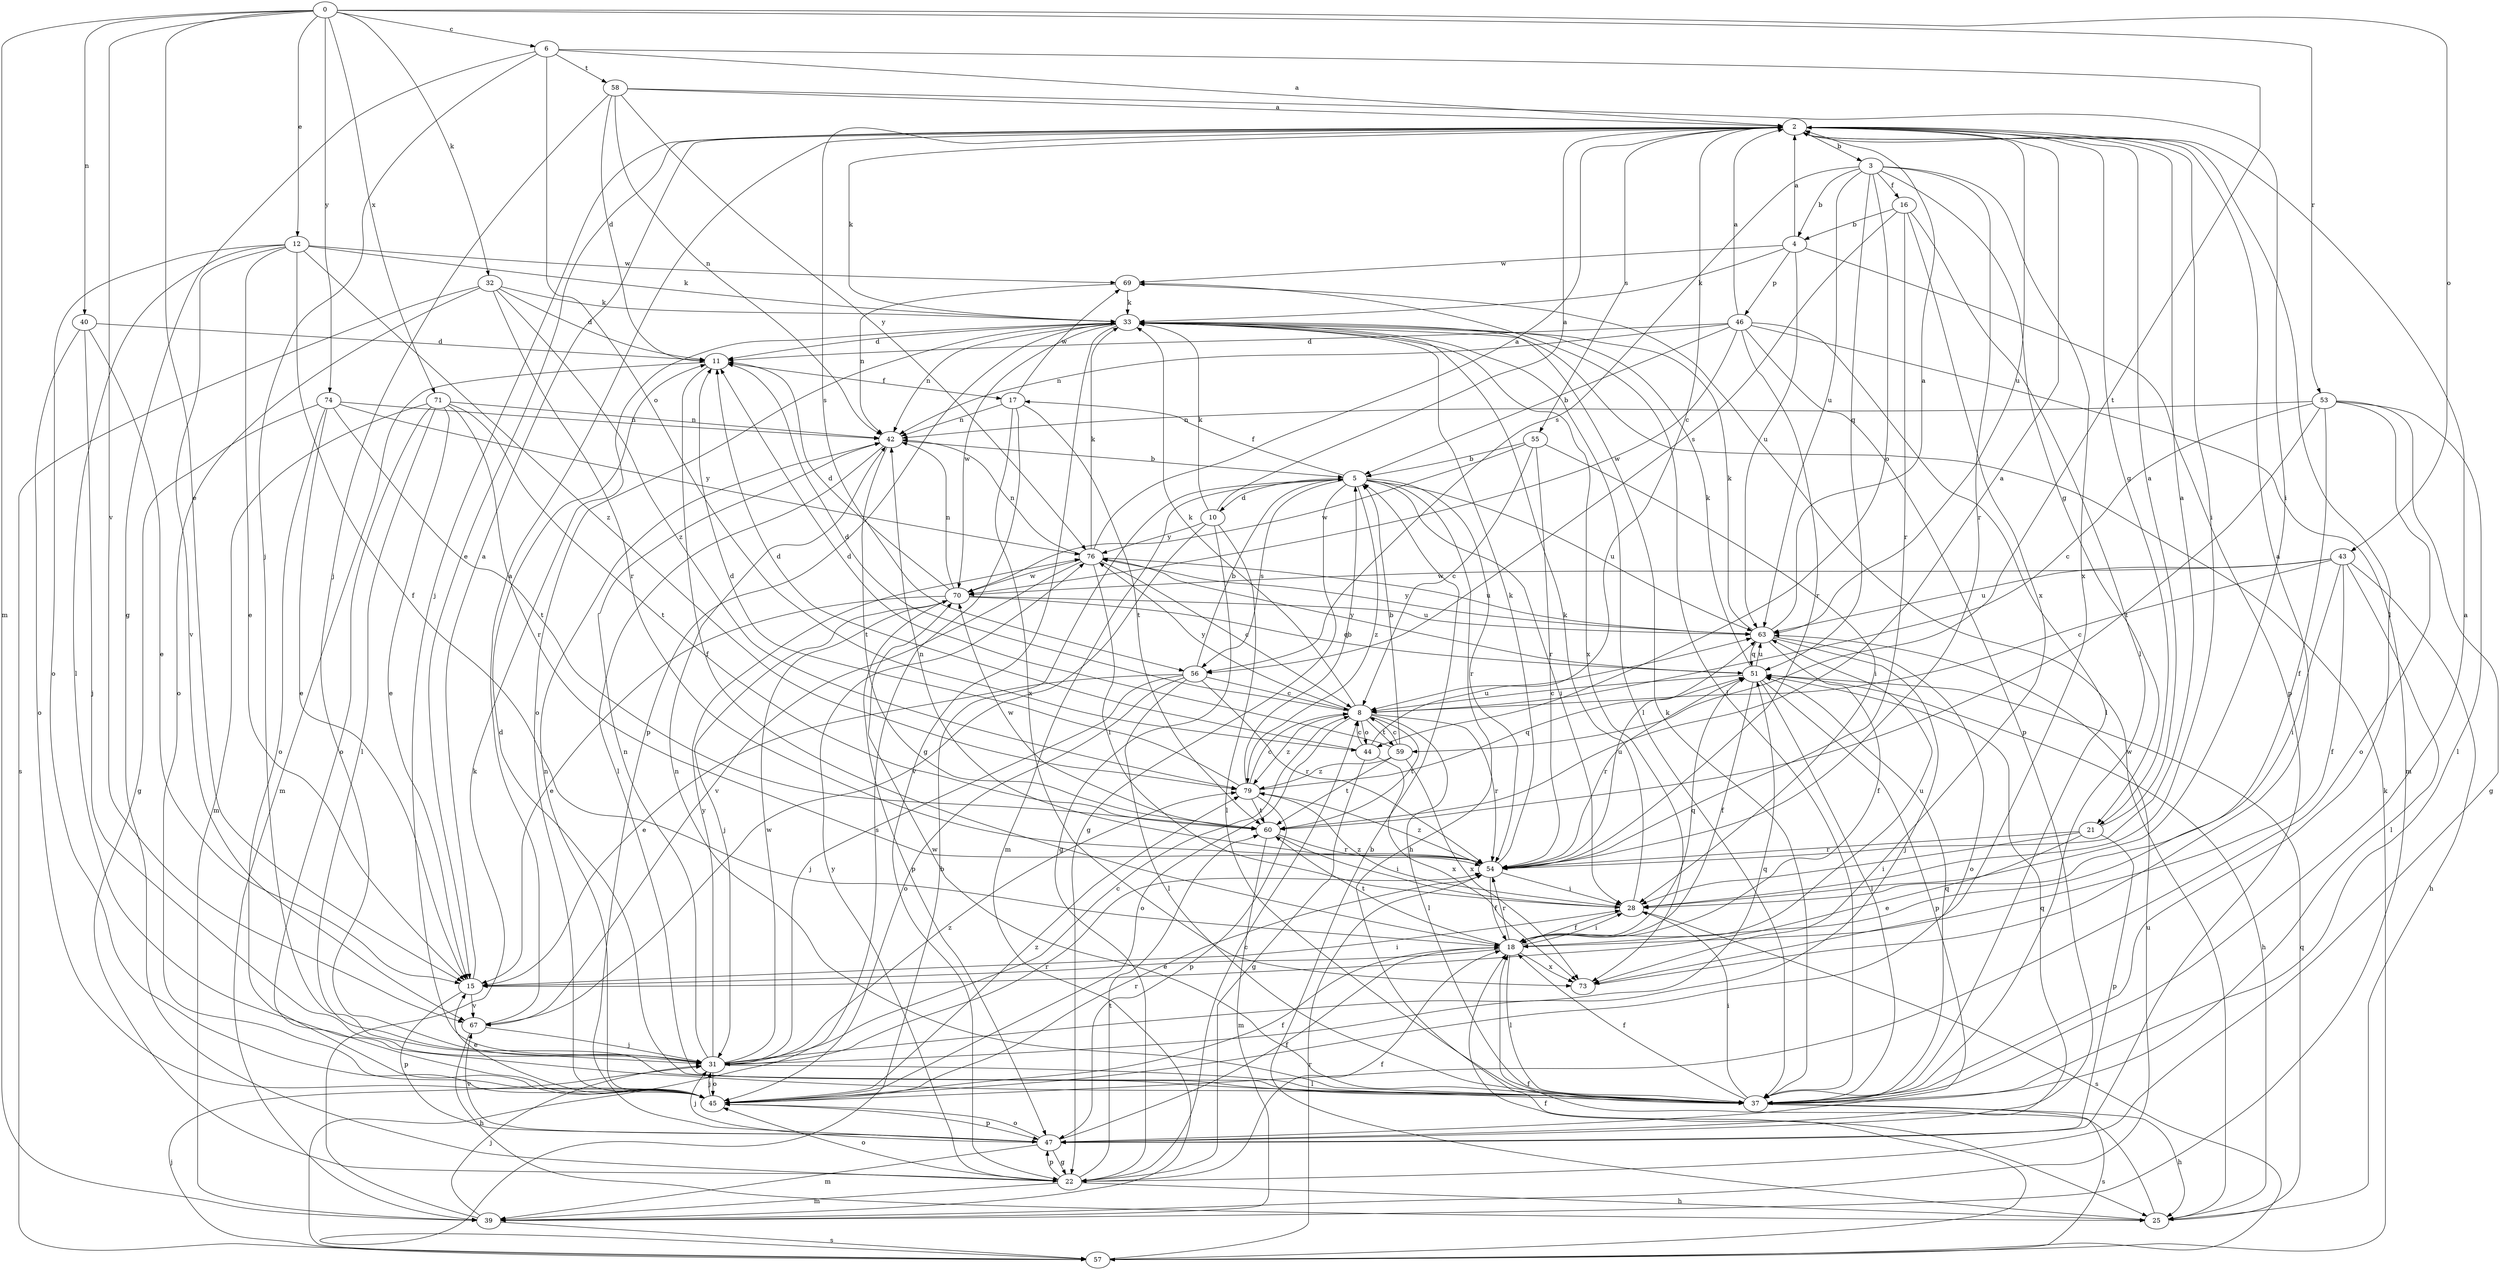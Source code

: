 strict digraph  {
0;
2;
3;
4;
5;
6;
8;
10;
11;
12;
15;
16;
17;
18;
21;
22;
25;
28;
31;
32;
33;
37;
39;
40;
42;
43;
44;
45;
46;
47;
51;
53;
54;
55;
56;
57;
58;
59;
60;
63;
67;
69;
70;
71;
73;
74;
76;
79;
0 -> 6  [label=c];
0 -> 12  [label=e];
0 -> 15  [label=e];
0 -> 32  [label=k];
0 -> 39  [label=m];
0 -> 40  [label=n];
0 -> 43  [label=o];
0 -> 53  [label=r];
0 -> 67  [label=v];
0 -> 71  [label=x];
0 -> 74  [label=y];
2 -> 3  [label=b];
2 -> 8  [label=c];
2 -> 15  [label=e];
2 -> 21  [label=g];
2 -> 28  [label=i];
2 -> 31  [label=j];
2 -> 33  [label=k];
2 -> 37  [label=l];
2 -> 55  [label=s];
2 -> 56  [label=s];
2 -> 63  [label=u];
3 -> 4  [label=b];
3 -> 16  [label=f];
3 -> 21  [label=g];
3 -> 44  [label=o];
3 -> 51  [label=q];
3 -> 54  [label=r];
3 -> 56  [label=s];
3 -> 63  [label=u];
3 -> 73  [label=x];
4 -> 2  [label=a];
4 -> 33  [label=k];
4 -> 46  [label=p];
4 -> 47  [label=p];
4 -> 63  [label=u];
4 -> 69  [label=w];
5 -> 10  [label=d];
5 -> 17  [label=f];
5 -> 22  [label=g];
5 -> 25  [label=h];
5 -> 28  [label=i];
5 -> 39  [label=m];
5 -> 54  [label=r];
5 -> 56  [label=s];
5 -> 63  [label=u];
5 -> 79  [label=z];
6 -> 2  [label=a];
6 -> 22  [label=g];
6 -> 31  [label=j];
6 -> 44  [label=o];
6 -> 58  [label=t];
6 -> 59  [label=t];
8 -> 11  [label=d];
8 -> 33  [label=k];
8 -> 37  [label=l];
8 -> 44  [label=o];
8 -> 45  [label=o];
8 -> 54  [label=r];
8 -> 59  [label=t];
8 -> 60  [label=t];
8 -> 76  [label=y];
8 -> 79  [label=z];
10 -> 2  [label=a];
10 -> 22  [label=g];
10 -> 33  [label=k];
10 -> 37  [label=l];
10 -> 67  [label=v];
10 -> 76  [label=y];
11 -> 17  [label=f];
11 -> 18  [label=f];
11 -> 39  [label=m];
12 -> 15  [label=e];
12 -> 18  [label=f];
12 -> 33  [label=k];
12 -> 37  [label=l];
12 -> 45  [label=o];
12 -> 67  [label=v];
12 -> 69  [label=w];
12 -> 79  [label=z];
15 -> 2  [label=a];
15 -> 28  [label=i];
15 -> 47  [label=p];
15 -> 67  [label=v];
16 -> 4  [label=b];
16 -> 37  [label=l];
16 -> 54  [label=r];
16 -> 56  [label=s];
16 -> 73  [label=x];
17 -> 42  [label=n];
17 -> 57  [label=s];
17 -> 60  [label=t];
17 -> 69  [label=w];
17 -> 73  [label=x];
18 -> 15  [label=e];
18 -> 28  [label=i];
18 -> 37  [label=l];
18 -> 51  [label=q];
18 -> 54  [label=r];
18 -> 60  [label=t];
18 -> 63  [label=u];
18 -> 73  [label=x];
21 -> 2  [label=a];
21 -> 15  [label=e];
21 -> 28  [label=i];
21 -> 47  [label=p];
21 -> 54  [label=r];
22 -> 8  [label=c];
22 -> 18  [label=f];
22 -> 25  [label=h];
22 -> 39  [label=m];
22 -> 45  [label=o];
22 -> 47  [label=p];
22 -> 60  [label=t];
22 -> 76  [label=y];
25 -> 5  [label=b];
25 -> 18  [label=f];
25 -> 51  [label=q];
25 -> 69  [label=w];
28 -> 18  [label=f];
28 -> 33  [label=k];
28 -> 57  [label=s];
28 -> 79  [label=z];
31 -> 8  [label=c];
31 -> 37  [label=l];
31 -> 42  [label=n];
31 -> 45  [label=o];
31 -> 51  [label=q];
31 -> 54  [label=r];
31 -> 70  [label=w];
31 -> 76  [label=y];
31 -> 79  [label=z];
32 -> 11  [label=d];
32 -> 33  [label=k];
32 -> 45  [label=o];
32 -> 54  [label=r];
32 -> 57  [label=s];
32 -> 79  [label=z];
33 -> 11  [label=d];
33 -> 22  [label=g];
33 -> 37  [label=l];
33 -> 42  [label=n];
33 -> 45  [label=o];
33 -> 47  [label=p];
33 -> 70  [label=w];
33 -> 73  [label=x];
37 -> 2  [label=a];
37 -> 11  [label=d];
37 -> 18  [label=f];
37 -> 25  [label=h];
37 -> 28  [label=i];
37 -> 33  [label=k];
37 -> 42  [label=n];
37 -> 51  [label=q];
37 -> 57  [label=s];
37 -> 70  [label=w];
39 -> 31  [label=j];
39 -> 33  [label=k];
39 -> 57  [label=s];
39 -> 63  [label=u];
40 -> 11  [label=d];
40 -> 15  [label=e];
40 -> 31  [label=j];
40 -> 45  [label=o];
42 -> 5  [label=b];
42 -> 37  [label=l];
42 -> 60  [label=t];
43 -> 8  [label=c];
43 -> 18  [label=f];
43 -> 25  [label=h];
43 -> 28  [label=i];
43 -> 37  [label=l];
43 -> 63  [label=u];
43 -> 70  [label=w];
44 -> 8  [label=c];
44 -> 11  [label=d];
44 -> 22  [label=g];
44 -> 63  [label=u];
44 -> 73  [label=x];
45 -> 15  [label=e];
45 -> 18  [label=f];
45 -> 31  [label=j];
45 -> 42  [label=n];
45 -> 47  [label=p];
45 -> 54  [label=r];
45 -> 79  [label=z];
46 -> 2  [label=a];
46 -> 5  [label=b];
46 -> 11  [label=d];
46 -> 37  [label=l];
46 -> 39  [label=m];
46 -> 42  [label=n];
46 -> 47  [label=p];
46 -> 54  [label=r];
46 -> 70  [label=w];
47 -> 18  [label=f];
47 -> 22  [label=g];
47 -> 31  [label=j];
47 -> 39  [label=m];
47 -> 45  [label=o];
47 -> 51  [label=q];
47 -> 67  [label=v];
51 -> 8  [label=c];
51 -> 18  [label=f];
51 -> 25  [label=h];
51 -> 33  [label=k];
51 -> 37  [label=l];
51 -> 47  [label=p];
51 -> 54  [label=r];
51 -> 63  [label=u];
51 -> 76  [label=y];
53 -> 8  [label=c];
53 -> 18  [label=f];
53 -> 22  [label=g];
53 -> 37  [label=l];
53 -> 42  [label=n];
53 -> 45  [label=o];
53 -> 60  [label=t];
54 -> 2  [label=a];
54 -> 18  [label=f];
54 -> 28  [label=i];
54 -> 33  [label=k];
54 -> 42  [label=n];
54 -> 63  [label=u];
54 -> 79  [label=z];
55 -> 5  [label=b];
55 -> 8  [label=c];
55 -> 28  [label=i];
55 -> 54  [label=r];
55 -> 70  [label=w];
56 -> 5  [label=b];
56 -> 8  [label=c];
56 -> 15  [label=e];
56 -> 31  [label=j];
56 -> 37  [label=l];
56 -> 45  [label=o];
56 -> 54  [label=r];
57 -> 5  [label=b];
57 -> 18  [label=f];
57 -> 31  [label=j];
57 -> 33  [label=k];
57 -> 54  [label=r];
58 -> 2  [label=a];
58 -> 11  [label=d];
58 -> 28  [label=i];
58 -> 31  [label=j];
58 -> 42  [label=n];
58 -> 76  [label=y];
59 -> 5  [label=b];
59 -> 8  [label=c];
59 -> 11  [label=d];
59 -> 60  [label=t];
59 -> 73  [label=x];
59 -> 79  [label=z];
60 -> 2  [label=a];
60 -> 28  [label=i];
60 -> 39  [label=m];
60 -> 54  [label=r];
60 -> 70  [label=w];
63 -> 2  [label=a];
63 -> 18  [label=f];
63 -> 31  [label=j];
63 -> 33  [label=k];
63 -> 45  [label=o];
63 -> 51  [label=q];
63 -> 76  [label=y];
67 -> 2  [label=a];
67 -> 25  [label=h];
67 -> 31  [label=j];
69 -> 33  [label=k];
69 -> 37  [label=l];
69 -> 42  [label=n];
70 -> 11  [label=d];
70 -> 15  [label=e];
70 -> 31  [label=j];
70 -> 42  [label=n];
70 -> 47  [label=p];
70 -> 51  [label=q];
70 -> 63  [label=u];
71 -> 15  [label=e];
71 -> 37  [label=l];
71 -> 39  [label=m];
71 -> 42  [label=n];
71 -> 45  [label=o];
71 -> 54  [label=r];
71 -> 60  [label=t];
73 -> 2  [label=a];
74 -> 15  [label=e];
74 -> 22  [label=g];
74 -> 42  [label=n];
74 -> 45  [label=o];
74 -> 60  [label=t];
74 -> 76  [label=y];
76 -> 2  [label=a];
76 -> 8  [label=c];
76 -> 28  [label=i];
76 -> 33  [label=k];
76 -> 42  [label=n];
76 -> 63  [label=u];
76 -> 67  [label=v];
76 -> 70  [label=w];
79 -> 5  [label=b];
79 -> 8  [label=c];
79 -> 11  [label=d];
79 -> 47  [label=p];
79 -> 51  [label=q];
79 -> 60  [label=t];
}
